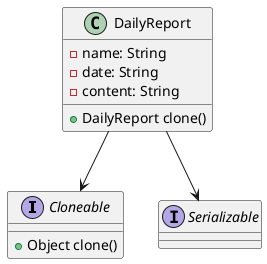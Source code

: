 @startuml

interface Cloneable{
    + Object clone()
}
interface Serializable

class DailyReport{
    - name: String
    - date: String
    - content: String
    + DailyReport clone()
}

DailyReport --> Cloneable
DailyReport --> Serializable

@enduml